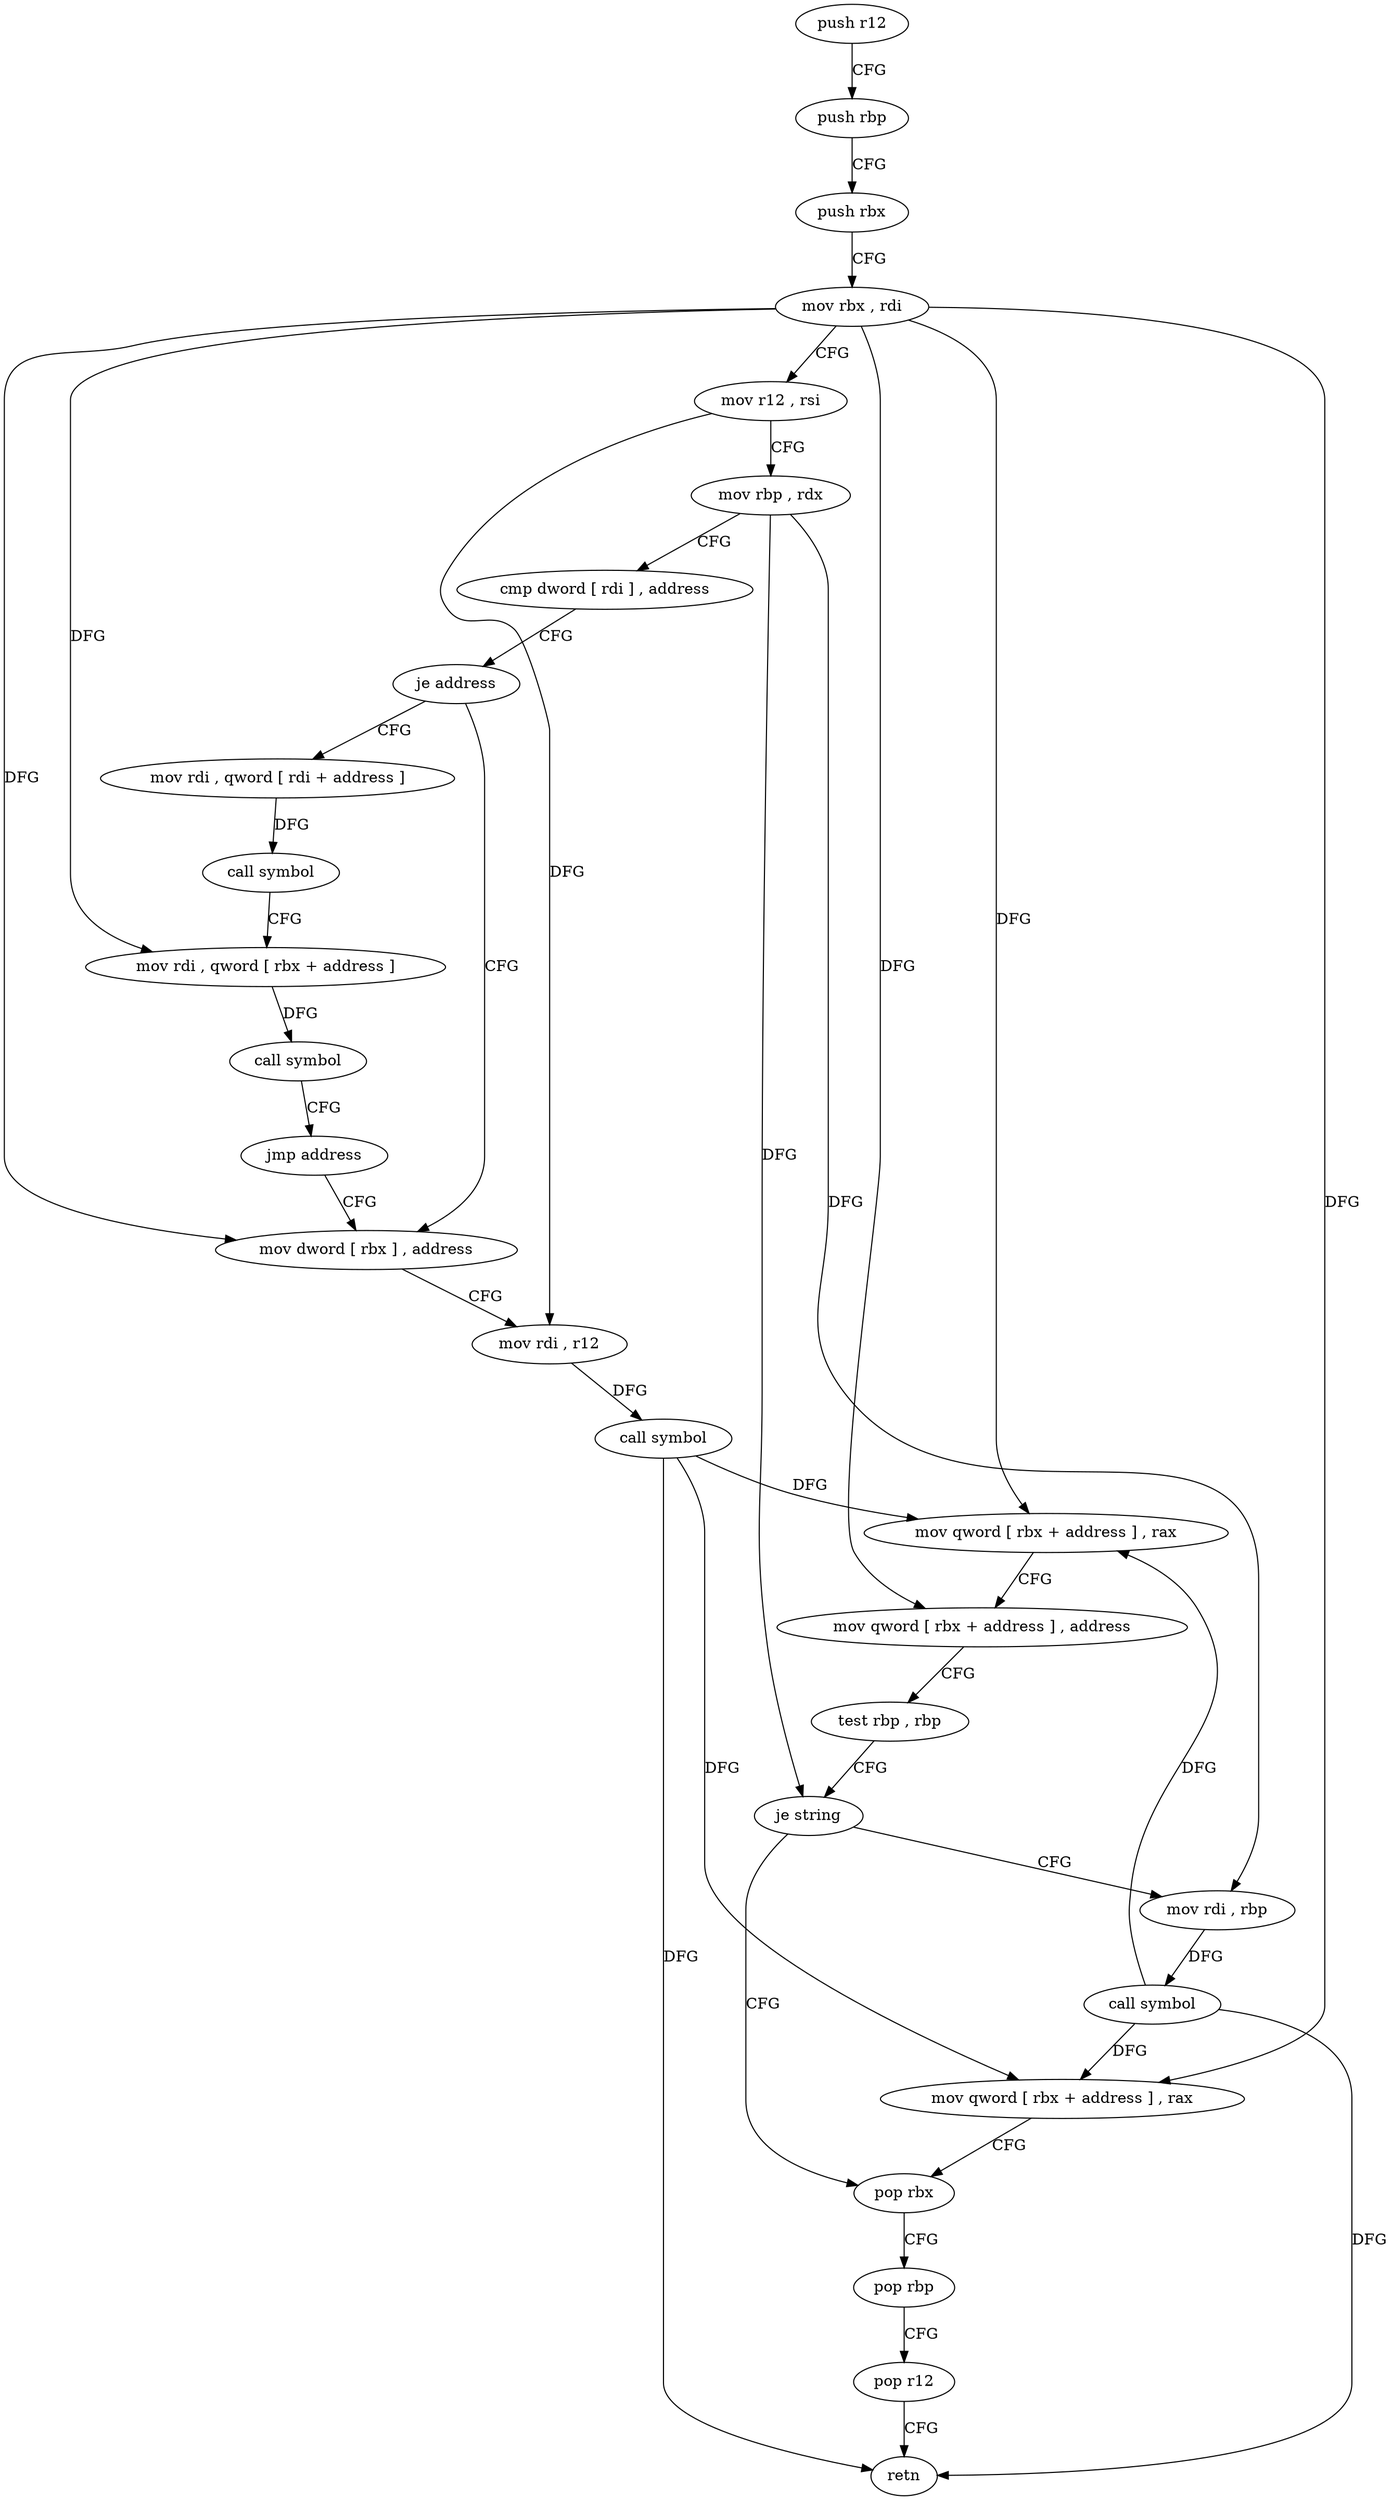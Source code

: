 digraph "func" {
"121984" [label = "push r12" ]
"121986" [label = "push rbp" ]
"121987" [label = "push rbx" ]
"121988" [label = "mov rbx , rdi" ]
"121991" [label = "mov r12 , rsi" ]
"121994" [label = "mov rbp , rdx" ]
"121997" [label = "cmp dword [ rdi ] , address" ]
"122000" [label = "je address" ]
"122050" [label = "mov rdi , qword [ rdi + address ]" ]
"122002" [label = "mov dword [ rbx ] , address" ]
"122054" [label = "call symbol" ]
"122059" [label = "mov rdi , qword [ rbx + address ]" ]
"122063" [label = "call symbol" ]
"122068" [label = "jmp address" ]
"122008" [label = "mov rdi , r12" ]
"122011" [label = "call symbol" ]
"122016" [label = "mov qword [ rbx + address ] , rax" ]
"122020" [label = "mov qword [ rbx + address ] , address" ]
"122028" [label = "test rbp , rbp" ]
"122031" [label = "je string" ]
"122045" [label = "pop rbx" ]
"122033" [label = "mov rdi , rbp" ]
"122046" [label = "pop rbp" ]
"122047" [label = "pop r12" ]
"122049" [label = "retn" ]
"122036" [label = "call symbol" ]
"122041" [label = "mov qword [ rbx + address ] , rax" ]
"121984" -> "121986" [ label = "CFG" ]
"121986" -> "121987" [ label = "CFG" ]
"121987" -> "121988" [ label = "CFG" ]
"121988" -> "121991" [ label = "CFG" ]
"121988" -> "122059" [ label = "DFG" ]
"121988" -> "122002" [ label = "DFG" ]
"121988" -> "122016" [ label = "DFG" ]
"121988" -> "122020" [ label = "DFG" ]
"121988" -> "122041" [ label = "DFG" ]
"121991" -> "121994" [ label = "CFG" ]
"121991" -> "122008" [ label = "DFG" ]
"121994" -> "121997" [ label = "CFG" ]
"121994" -> "122031" [ label = "DFG" ]
"121994" -> "122033" [ label = "DFG" ]
"121997" -> "122000" [ label = "CFG" ]
"122000" -> "122050" [ label = "CFG" ]
"122000" -> "122002" [ label = "CFG" ]
"122050" -> "122054" [ label = "DFG" ]
"122002" -> "122008" [ label = "CFG" ]
"122054" -> "122059" [ label = "CFG" ]
"122059" -> "122063" [ label = "DFG" ]
"122063" -> "122068" [ label = "CFG" ]
"122068" -> "122002" [ label = "CFG" ]
"122008" -> "122011" [ label = "DFG" ]
"122011" -> "122016" [ label = "DFG" ]
"122011" -> "122049" [ label = "DFG" ]
"122011" -> "122041" [ label = "DFG" ]
"122016" -> "122020" [ label = "CFG" ]
"122020" -> "122028" [ label = "CFG" ]
"122028" -> "122031" [ label = "CFG" ]
"122031" -> "122045" [ label = "CFG" ]
"122031" -> "122033" [ label = "CFG" ]
"122045" -> "122046" [ label = "CFG" ]
"122033" -> "122036" [ label = "DFG" ]
"122046" -> "122047" [ label = "CFG" ]
"122047" -> "122049" [ label = "CFG" ]
"122036" -> "122041" [ label = "DFG" ]
"122036" -> "122016" [ label = "DFG" ]
"122036" -> "122049" [ label = "DFG" ]
"122041" -> "122045" [ label = "CFG" ]
}
